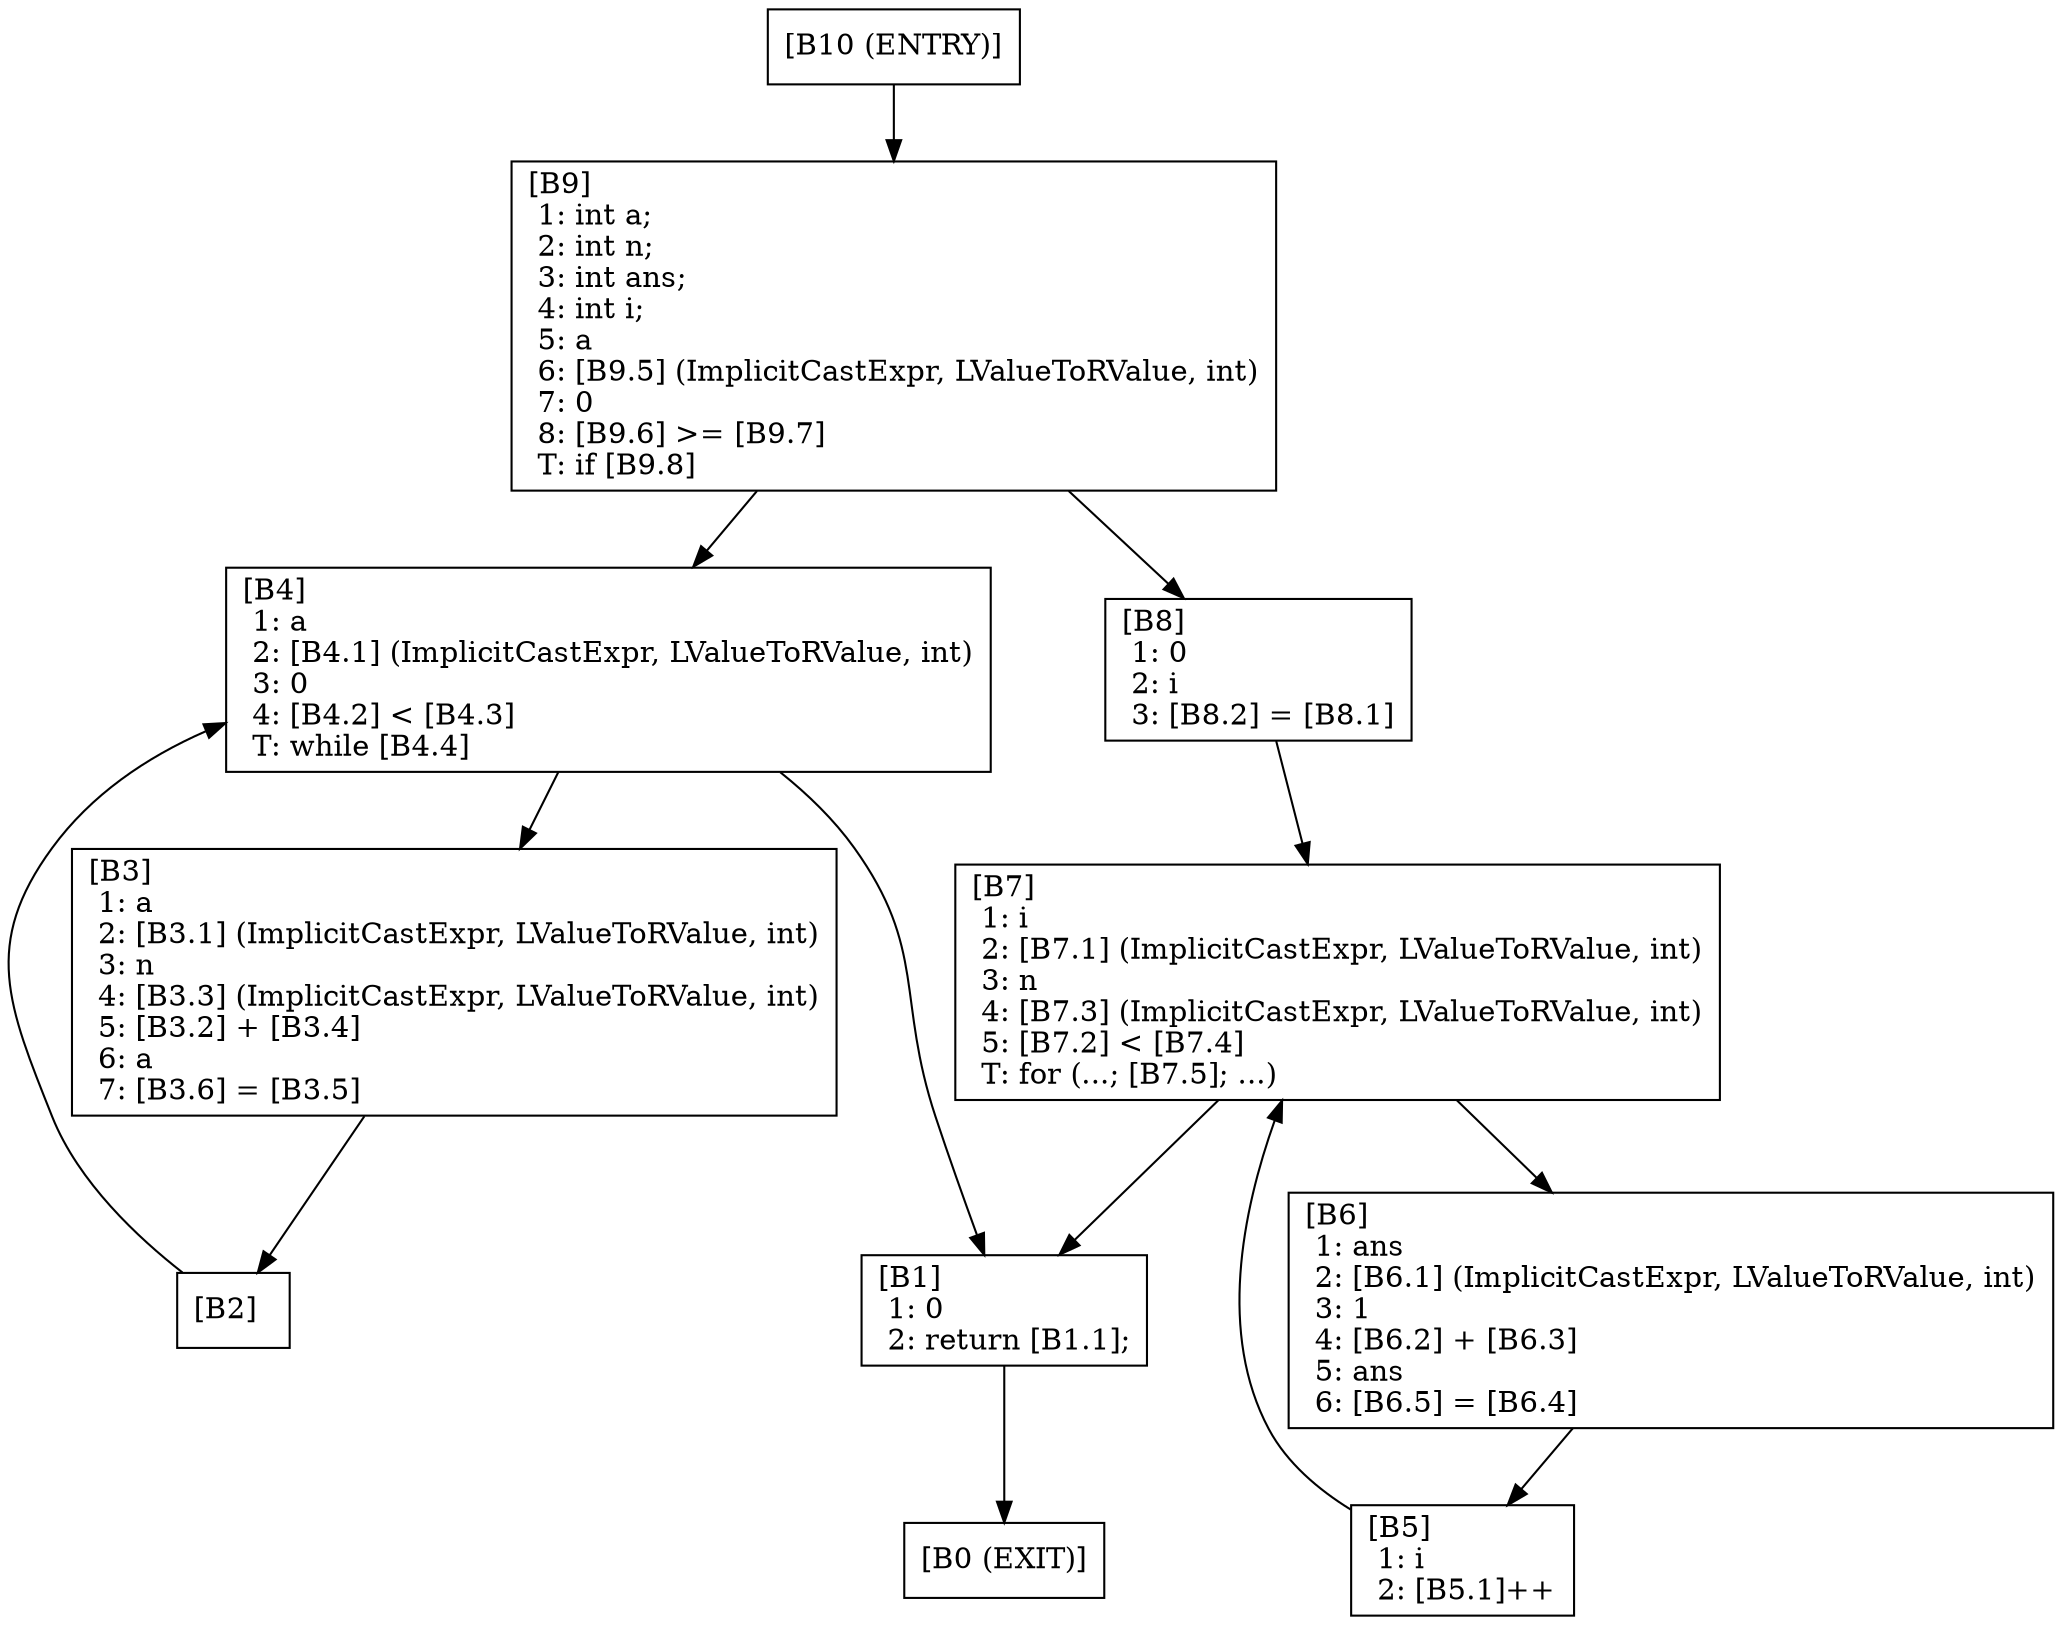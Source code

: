 digraph unnamed {

	Node0x48d7cc0 [shape=record,label="{ [B0 (EXIT)]\l}"];
	Node0x48d7d98 [shape=record,label="{ [B1]\l  1: 0\l  2: return [B1.1];\l}"];
	Node0x48d7d98 -> Node0x48d7cc0;
	Node0x48d7e70 [shape=record,label="{ [B2]\l}"];
	Node0x48d7e70 -> Node0x48d80a0;
	Node0x48d7f48 [shape=record,label="{ [B3]\l  1: a\l  2: [B3.1] (ImplicitCastExpr, LValueToRValue, int)\l  3: n\l  4: [B3.3] (ImplicitCastExpr, LValueToRValue, int)\l  5: [B3.2] + [B3.4]\l  6: a\l  7: [B3.6] = [B3.5]\l}"];
	Node0x48d7f48 -> Node0x48d7e70;
	Node0x48d80a0 [shape=record,label="{ [B4]\l  1: a\l  2: [B4.1] (ImplicitCastExpr, LValueToRValue, int)\l  3: 0\l  4: [B4.2] \< [B4.3]\l   T: while [B4.4]\l}"];
	Node0x48d80a0 -> Node0x48d7f48;
	Node0x48d80a0 -> Node0x48d7d98;
	Node0x48d8198 [shape=record,label="{ [B5]\l  1: i\l  2: [B5.1]++\l}"];
	Node0x48d8198 -> Node0x48d83c8;
	Node0x48d8270 [shape=record,label="{ [B6]\l  1: ans\l  2: [B6.1] (ImplicitCastExpr, LValueToRValue, int)\l  3: 1\l  4: [B6.2] + [B6.3]\l  5: ans\l  6: [B6.5] = [B6.4]\l}"];
	Node0x48d8270 -> Node0x48d8198;
	Node0x48d83c8 [shape=record,label="{ [B7]\l  1: i\l  2: [B7.1] (ImplicitCastExpr, LValueToRValue, int)\l  3: n\l  4: [B7.3] (ImplicitCastExpr, LValueToRValue, int)\l  5: [B7.2] \< [B7.4]\l   T: for (...; [B7.5]; ...)\l}"];
	Node0x48d83c8 -> Node0x48d8270;
	Node0x48d83c8 -> Node0x48d7d98;
	Node0x48d8560 [shape=record,label="{ [B8]\l  1: 0\l  2: i\l  3: [B8.2] = [B8.1]\l}"];
	Node0x48d8560 -> Node0x48d83c8;
	Node0x48d8658 [shape=record,label="{ [B9]\l  1: int a;\l  2: int n;\l  3: int ans;\l  4: int i;\l  5: a\l  6: [B9.5] (ImplicitCastExpr, LValueToRValue, int)\l  7: 0\l  8: [B9.6] \>= [B9.7]\l   T: if [B9.8]\l}"];
	Node0x48d8658 -> Node0x48d8560;
	Node0x48d8658 -> Node0x48d80a0;
	Node0x48d8850 [shape=record,label="{ [B10 (ENTRY)]\l}"];
	Node0x48d8850 -> Node0x48d8658;
}
